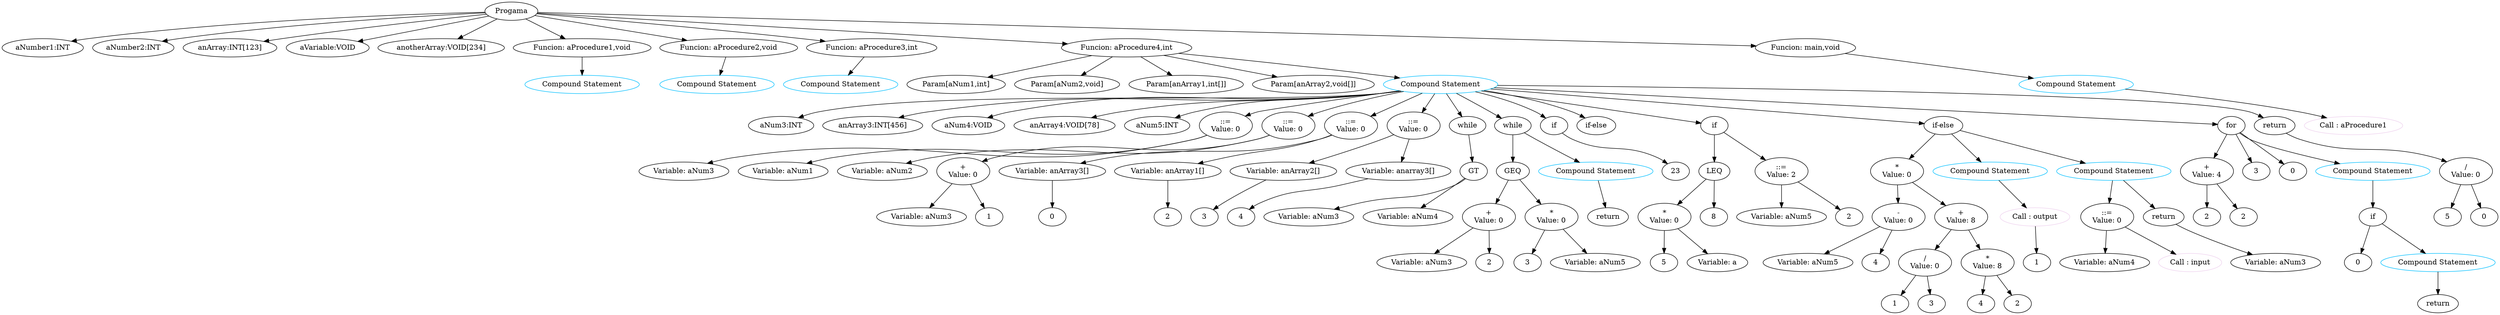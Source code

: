 digraph G { 
"nodo0"[label="Progama"]; 
"nodo1"[label="aNumber1:INT"]; 
"nodo0"->"nodo1"; 
"nodo2"[label="aNumber2:INT"]; 
"nodo0"->"nodo2"; 
"nodo3"[label="anArray:INT[123]"]; 
"nodo0"->"nodo3"; 
"nodo4"[label="aVariable:VOID"]; 
"nodo0"->"nodo4"; 
"nodo5"[label="anotherArray:VOID[234]"]; 
"nodo0"->"nodo5"; 
"nodo6"[label="Funcion: aProcedure1,void"]; 
"nodo0"->"nodo6"; 
"nodo7"[label="Compound Statement", color=deepskyblue]; 
"nodo6"->"nodo7"; 
"nodo8"[label="Funcion: aProcedure2,void"]; 
"nodo0"->"nodo8"; 
"nodo9"[label="Compound Statement", color=deepskyblue]; 
"nodo8"->"nodo9"; 
"nodo10"[label="Funcion: aProcedure3,int"]; 
"nodo0"->"nodo10"; 
"nodo11"[label="Compound Statement", color=deepskyblue]; 
"nodo10"->"nodo11"; 
"nodo12"[label="Funcion: aProcedure4,int"]; 
"nodo0"->"nodo12"; 
"nodo13"[label="Param[aNum1,int]"]; 
"nodo12"->"nodo13"; 
"nodo14"[label="Param[aNum2,void]"]; 
"nodo12"->"nodo14"; 
"nodo15"[label="Param[anArray1,int[]]"]; 
"nodo12"->"nodo15"; 
"nodo16"[label="Param[anArray2,void[]]"]; 
"nodo12"->"nodo16"; 
"nodo17"[label="Compound Statement", color=deepskyblue]; 
"nodo12"->"nodo17"; 
"nodo18"[label="aNum3:INT"]; 
"nodo17"->"nodo18"; 
"nodo19"[label="anArray3:INT[456]"]; 
"nodo17"->"nodo19"; 
"nodo20"[label="aNum4:VOID"]; 
"nodo17"->"nodo20"; 
"nodo21"[label="anArray4:VOID[78]"]; 
"nodo17"->"nodo21"; 
"nodo22"[label="aNum5:INT"]; 
"nodo17"->"nodo22"; 
"nodo23"[label="::=
Value: 0"]; 
"nodo17"->"nodo23"; 
"nodo24"[label="Variable: aNum3"]; 
"nodo23"->"nodo24"; 
"nodo25"[label="Variable: aNum1"]; 
"nodo23"->"nodo25"; 
"nodo26"[label="::=
Value: 0"]; 
"nodo17"->"nodo26"; 
"nodo27"[label="Variable: aNum2"]; 
"nodo26"->"nodo27"; 
"nodo28"[label="+
Value: 0"]; 
"nodo26"->"nodo28"; 
"nodo29"[label="Variable: aNum3"]; 
"nodo28"->"nodo29"; 
"nodo30"[label="1"]; 
"nodo28"->"nodo30"; 
"nodo31"[label="::=
Value: 0"]; 
"nodo17"->"nodo31"; 
"nodo32"[label="Variable: anArray3[]"]; 
"nodo31"->"nodo32"; 
"nodo33"[label="0"]; 
"nodo32"->"nodo33"; 
"nodo34"[label="Variable: anArray1[]"]; 
"nodo31"->"nodo34"; 
"nodo35"[label="2"]; 
"nodo34"->"nodo35"; 
"nodo36"[label="::=
Value: 0"]; 
"nodo17"->"nodo36"; 
"nodo37"[label="Variable: anArray2[]"]; 
"nodo36"->"nodo37"; 
"nodo38"[label="3"]; 
"nodo37"->"nodo38"; 
"nodo39"[label="Variable: anarray3[]"]; 
"nodo36"->"nodo39"; 
"nodo40"[label="4"]; 
"nodo39"->"nodo40"; 
"nodo41"[label="while"]; 
"nodo17"->"nodo41"; 
"nodo42"[label="GT"]; 
"nodo41"->"nodo42"; 
"nodo43"[label="Variable: aNum3"]; 
"nodo42"->"nodo43"; 
"nodo44"[label="Variable: aNum4"]; 
"nodo42"->"nodo44"; 
"nodo45"[label="while"]; 
"nodo17"->"nodo45"; 
"nodo46"[label="GEQ"]; 
"nodo45"->"nodo46"; 
"nodo47"[label="+
Value: 0"]; 
"nodo46"->"nodo47"; 
"nodo48"[label="Variable: aNum3"]; 
"nodo47"->"nodo48"; 
"nodo49"[label="2"]; 
"nodo47"->"nodo49"; 
"nodo50"[label="*
Value: 0"]; 
"nodo46"->"nodo50"; 
"nodo51"[label="3"]; 
"nodo50"->"nodo51"; 
"nodo52"[label="Variable: aNum5"]; 
"nodo50"->"nodo52"; 
"nodo53"[label="Compound Statement", color=deepskyblue]; 
"nodo45"->"nodo53"; 
"nodo54"[label="return"]; 
"nodo53"->"nodo54"; 
"nodo55"[label="if"]; 
"nodo17"->"nodo55"; 
"nodo56"[label="23"]; 
"nodo55"->"nodo56"; 
"nodo57"[label="if-else"]; 
"nodo17"->"nodo57"; 
"nodo58"[label="if"]; 
"nodo17"->"nodo58"; 
"nodo59"[label="LEQ"]; 
"nodo58"->"nodo59"; 
"nodo60"[label="*
Value: 0"]; 
"nodo59"->"nodo60"; 
"nodo61"[label="5"]; 
"nodo60"->"nodo61"; 
"nodo62"[label="Variable: a"]; 
"nodo60"->"nodo62"; 
"nodo63"[label="8"]; 
"nodo59"->"nodo63"; 
"nodo64"[label="::=
Value: 2"]; 
"nodo58"->"nodo64"; 
"nodo65"[label="Variable: aNum5"]; 
"nodo64"->"nodo65"; 
"nodo66"[label="2"]; 
"nodo64"->"nodo66"; 
"nodo67"[label="if-else"]; 
"nodo17"->"nodo67"; 
"nodo68"[label="*
Value: 0"]; 
"nodo67"->"nodo68"; 
"nodo69"[label="-
Value: 0"]; 
"nodo68"->"nodo69"; 
"nodo70"[label="Variable: aNum5"]; 
"nodo69"->"nodo70"; 
"nodo71"[label="4"]; 
"nodo69"->"nodo71"; 
"nodo72"[label="+
Value: 8"]; 
"nodo68"->"nodo72"; 
"nodo73"[label="/
Value: 0"]; 
"nodo72"->"nodo73"; 
"nodo74"[label="1"]; 
"nodo73"->"nodo74"; 
"nodo75"[label="3"]; 
"nodo73"->"nodo75"; 
"nodo76"[label="*
Value: 8"]; 
"nodo72"->"nodo76"; 
"nodo77"[label="4"]; 
"nodo76"->"nodo77"; 
"nodo78"[label="2"]; 
"nodo76"->"nodo78"; 
"nodo79"[label="Compound Statement", color=deepskyblue]; 
"nodo67"->"nodo79"; 
"nodo80"[label="Call : output" color=thistle2]; 
"nodo79"->"nodo80"; 
"nodo81"[label="1"]; 
"nodo80"->"nodo81"; 
"nodo82"[label="Compound Statement", color=deepskyblue]; 
"nodo67"->"nodo82"; 
"nodo83"[label="::=
Value: 0"]; 
"nodo82"->"nodo83"; 
"nodo84"[label="Variable: aNum4"]; 
"nodo83"->"nodo84"; 
"nodo85"[label="Call : input" color=thistle2]; 
"nodo83"->"nodo85"; 
"nodo86"[label="return"]; 
"nodo82"->"nodo86"; 
"nodo87"[label="Variable: aNum3"]; 
"nodo86"->"nodo87"; 
"nodo88"[label="for"]; 
"nodo17"->"nodo88"; 
"nodo89"[label="+
Value: 4"]; 
"nodo88"->"nodo89"; 
"nodo90"[label="2"]; 
"nodo89"->"nodo90"; 
"nodo91"[label="2"]; 
"nodo89"->"nodo91"; 
"nodo92"[label="3"]; 
"nodo88"->"nodo92"; 
"nodo93"[label="0"]; 
"nodo88"->"nodo93"; 
"nodo94"[label="Compound Statement", color=deepskyblue]; 
"nodo88"->"nodo94"; 
"nodo95"[label="if"]; 
"nodo94"->"nodo95"; 
"nodo96"[label="0"]; 
"nodo95"->"nodo96"; 
"nodo97"[label="Compound Statement", color=deepskyblue]; 
"nodo95"->"nodo97"; 
"nodo98"[label="return"]; 
"nodo97"->"nodo98"; 
"nodo99"[label="return"]; 
"nodo17"->"nodo99"; 
"nodo100"[label="/
Value: 0"]; 
"nodo99"->"nodo100"; 
"nodo101"[label="5"]; 
"nodo100"->"nodo101"; 
"nodo102"[label="0"]; 
"nodo100"->"nodo102"; 
"nodo103"[label="Funcion: main,void"]; 
"nodo0"->"nodo103"; 
"nodo104"[label="Compound Statement", color=deepskyblue]; 
"nodo103"->"nodo104"; 
"nodo105"[label="Call : aProcedure1" color=thistle2]; 
"nodo104"->"nodo105"; 
}